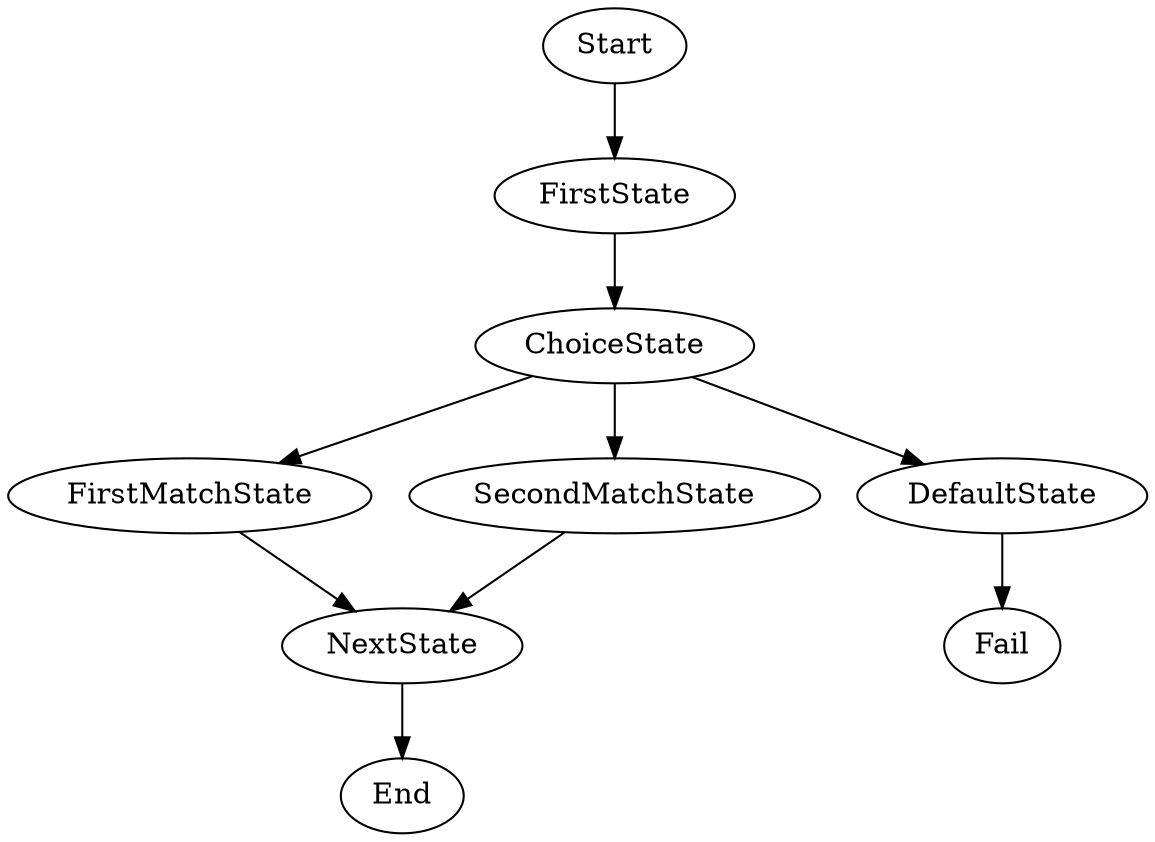 digraph graph_name {
     "Start" -> "FirstState" ;
     "FirstState" -> "ChoiceState" ;
     "ChoiceState" -> "FirstMatchState" ;
     "FirstMatchState" -> "NextState" ;
     "NextState" -> "End" ;
     "ChoiceState" -> "SecondMatchState" ;
     "SecondMatchState" -> "NextState" ;
     "ChoiceState" -> "DefaultState" ;
     "DefaultState" -> "Fail" ;
}
